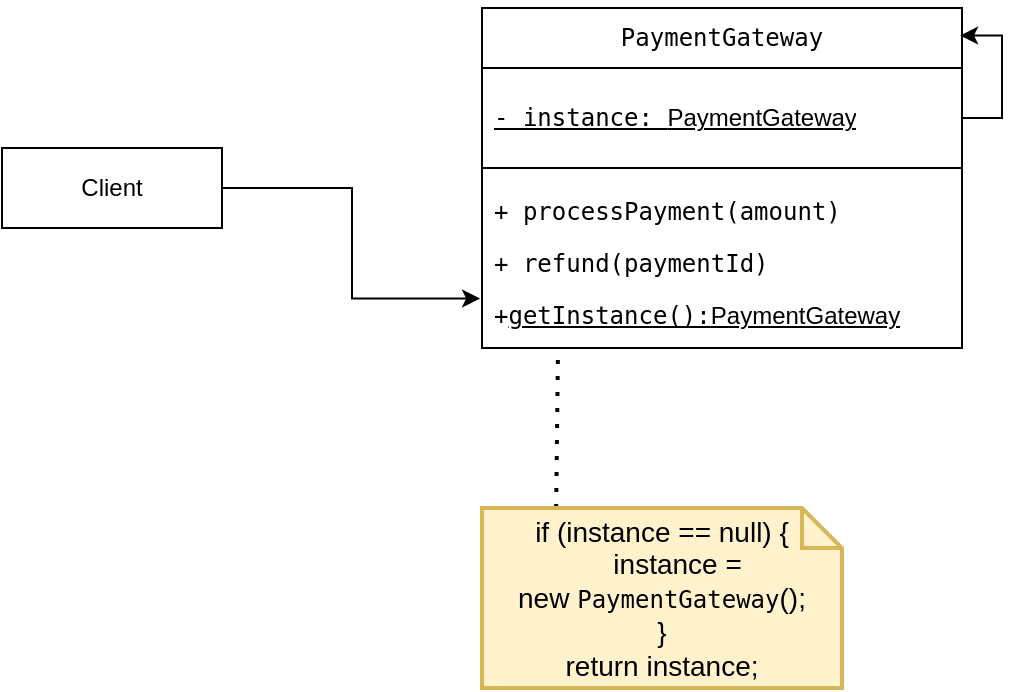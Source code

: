 <mxfile version="27.0.5">
  <diagram name="Page-1" id="EGfo3GoyjYr1iyD1TcTY">
    <mxGraphModel dx="872" dy="431" grid="1" gridSize="10" guides="1" tooltips="1" connect="1" arrows="1" fold="1" page="1" pageScale="1" pageWidth="827" pageHeight="1169" math="0" shadow="0">
      <root>
        <mxCell id="0" />
        <mxCell id="1" parent="0" />
        <mxCell id="3PSYXImZFEKC6B3GylKP-1" value="&lt;p data-pm-slice=&quot;1 1 [&amp;quot;ordered_list&amp;quot;,{&amp;quot;spread&amp;quot;:true,&amp;quot;startingNumber&amp;quot;:1,&amp;quot;start&amp;quot;:881,&amp;quot;end&amp;quot;:1381},&amp;quot;regular_list_item&amp;quot;,{&amp;quot;start&amp;quot;:1247,&amp;quot;end&amp;quot;:1381},&amp;quot;list&amp;quot;,{&amp;quot;spread&amp;quot;:false,&amp;quot;start&amp;quot;:1272,&amp;quot;end&amp;quot;:1381},&amp;quot;regular_list_item&amp;quot;,{&amp;quot;start&amp;quot;:1272,&amp;quot;end&amp;quot;:1311}]&quot;&gt;&lt;span style=&quot;font-family: monospace;&quot;&gt;PaymentGateway&lt;/span&gt;&lt;/p&gt;" style="swimlane;fontStyle=0;childLayout=stackLayout;horizontal=1;startSize=30;horizontalStack=0;resizeParent=1;resizeParentMax=0;resizeLast=0;collapsible=1;marginBottom=0;whiteSpace=wrap;html=1;strokeColor=default;" parent="1" vertex="1">
          <mxGeometry x="380" y="90" width="240" height="170" as="geometry">
            <mxRectangle x="380" y="170" width="60" height="30" as="alternateBounds" />
          </mxGeometry>
        </mxCell>
        <mxCell id="3PSYXImZFEKC6B3GylKP-2" value="&lt;p data-pm-slice=&quot;1 1 [&amp;quot;list&amp;quot;,{&amp;quot;spread&amp;quot;:false,&amp;quot;start&amp;quot;:1055,&amp;quot;end&amp;quot;:1403},&amp;quot;regular_list_item&amp;quot;,{&amp;quot;start&amp;quot;:1093,&amp;quot;end&amp;quot;:1177},&amp;quot;list&amp;quot;,{&amp;quot;spread&amp;quot;:false,&amp;quot;start&amp;quot;:1113,&amp;quot;end&amp;quot;:1177},&amp;quot;regular_list_item&amp;quot;,{&amp;quot;start&amp;quot;:1113,&amp;quot;end&amp;quot;:1177}]&quot;&gt;&lt;code&gt;- instance:&amp;nbsp;&lt;/code&gt;&lt;span style=&quot;background-color: transparent; color: light-dark(rgb(0, 0, 0), rgb(255, 255, 255));&quot;&gt;PaymentGateway&lt;/span&gt;&lt;/p&gt;" style="text;strokeColor=default;fillColor=none;align=left;verticalAlign=middle;spacingLeft=4;spacingRight=4;overflow=hidden;points=[[0,0.5],[1,0.5]];portConstraint=eastwest;rotatable=0;whiteSpace=wrap;html=1;fontStyle=4" parent="3PSYXImZFEKC6B3GylKP-1" vertex="1">
          <mxGeometry y="30" width="240" height="50" as="geometry" />
        </mxCell>
        <mxCell id="3PSYXImZFEKC6B3GylKP-3" style="edgeStyle=orthogonalEdgeStyle;rounded=0;orthogonalLoop=1;jettySize=auto;html=1;exitX=1;exitY=0.5;exitDx=0;exitDy=0;entryX=0.996;entryY=0.081;entryDx=0;entryDy=0;entryPerimeter=0;fontFamily=Helvetica;fontSize=12;fontColor=default;fontStyle=0;horizontal=1;" parent="3PSYXImZFEKC6B3GylKP-1" source="3PSYXImZFEKC6B3GylKP-2" target="3PSYXImZFEKC6B3GylKP-1" edge="1">
          <mxGeometry relative="1" as="geometry" />
        </mxCell>
        <mxCell id="3PSYXImZFEKC6B3GylKP-4" value="&lt;p data-pm-slice=&quot;1 1 [&amp;quot;list&amp;quot;,{&amp;quot;spread&amp;quot;:false,&amp;quot;start&amp;quot;:562,&amp;quot;end&amp;quot;:914},&amp;quot;regular_list_item&amp;quot;,{&amp;quot;start&amp;quot;:687,&amp;quot;end&amp;quot;:849},&amp;quot;list&amp;quot;,{&amp;quot;spread&amp;quot;:false,&amp;quot;start&amp;quot;:704,&amp;quot;end&amp;quot;:849},&amp;quot;regular_list_item&amp;quot;,{&amp;quot;start&amp;quot;:704,&amp;quot;end&amp;quot;:770}]&quot;&gt;&lt;code style=&quot;background-color: transparent; color: light-dark(rgb(0, 0, 0), rgb(255, 255, 255));&quot;&gt;&lt;/code&gt;&lt;/p&gt;&lt;p data-pm-slice=&quot;1 1 [&amp;quot;ordered_list&amp;quot;,{&amp;quot;spread&amp;quot;:true,&amp;quot;startingNumber&amp;quot;:1,&amp;quot;start&amp;quot;:881,&amp;quot;end&amp;quot;:1381},&amp;quot;regular_list_item&amp;quot;,{&amp;quot;start&amp;quot;:1007,&amp;quot;end&amp;quot;:1143},&amp;quot;list&amp;quot;,{&amp;quot;spread&amp;quot;:false,&amp;quot;start&amp;quot;:1038,&amp;quot;end&amp;quot;:1143},&amp;quot;regular_list_item&amp;quot;,{&amp;quot;start&amp;quot;:1087,&amp;quot;end&amp;quot;:1143}]&quot;&gt;&lt;code style=&quot;background-color: transparent; color: light-dark(rgb(0, 0, 0), rgb(255, 255, 255));&quot;&gt;&lt;/code&gt;&lt;/p&gt;&lt;p data-pm-slice=&quot;1 1 [&amp;quot;ordered_list&amp;quot;,{&amp;quot;spread&amp;quot;:true,&amp;quot;startingNumber&amp;quot;:1,&amp;quot;start&amp;quot;:881,&amp;quot;end&amp;quot;:1381},&amp;quot;regular_list_item&amp;quot;,{&amp;quot;start&amp;quot;:1247,&amp;quot;end&amp;quot;:1381},&amp;quot;list&amp;quot;,{&amp;quot;spread&amp;quot;:false,&amp;quot;start&amp;quot;:1272,&amp;quot;end&amp;quot;:1381},&amp;quot;regular_list_item&amp;quot;,{&amp;quot;start&amp;quot;:1315,&amp;quot;end&amp;quot;:1381}]&quot;&gt;&lt;code&gt;+ processPayment(amount)&lt;/code&gt;&lt;/p&gt;&lt;p data-pm-slice=&quot;1 1 [&amp;quot;ordered_list&amp;quot;,{&amp;quot;spread&amp;quot;:true,&amp;quot;startingNumber&amp;quot;:1,&amp;quot;start&amp;quot;:881,&amp;quot;end&amp;quot;:1381},&amp;quot;regular_list_item&amp;quot;,{&amp;quot;start&amp;quot;:1247,&amp;quot;end&amp;quot;:1381},&amp;quot;list&amp;quot;,{&amp;quot;spread&amp;quot;:false,&amp;quot;start&amp;quot;:1272,&amp;quot;end&amp;quot;:1381},&amp;quot;regular_list_item&amp;quot;,{&amp;quot;start&amp;quot;:1315,&amp;quot;end&amp;quot;:1381}]&quot;&gt;&lt;code&gt;&lt;/code&gt;&lt;/p&gt;&lt;p data-pm-slice=&quot;1 1 [&amp;quot;ordered_list&amp;quot;,{&amp;quot;spread&amp;quot;:true,&amp;quot;startingNumber&amp;quot;:1,&amp;quot;start&amp;quot;:881,&amp;quot;end&amp;quot;:1381},&amp;quot;regular_list_item&amp;quot;,{&amp;quot;start&amp;quot;:1247,&amp;quot;end&amp;quot;:1381},&amp;quot;list&amp;quot;,{&amp;quot;spread&amp;quot;:false,&amp;quot;start&amp;quot;:1272,&amp;quot;end&amp;quot;:1381},&amp;quot;regular_list_item&amp;quot;,{&amp;quot;start&amp;quot;:1315,&amp;quot;end&amp;quot;:1381}]&quot;&gt;&lt;code&gt;+ refund(paymentId)&lt;/code&gt;&lt;/p&gt;&lt;p data-pm-slice=&quot;1 1 [&amp;quot;ordered_list&amp;quot;,{&amp;quot;spread&amp;quot;:true,&amp;quot;startingNumber&amp;quot;:1,&amp;quot;start&amp;quot;:881,&amp;quot;end&amp;quot;:1381},&amp;quot;regular_list_item&amp;quot;,{&amp;quot;start&amp;quot;:1007,&amp;quot;end&amp;quot;:1143},&amp;quot;list&amp;quot;,{&amp;quot;spread&amp;quot;:false,&amp;quot;start&amp;quot;:1038,&amp;quot;end&amp;quot;:1143},&amp;quot;regular_list_item&amp;quot;,{&amp;quot;start&amp;quot;:1087,&amp;quot;end&amp;quot;:1143}]&quot;&gt;&lt;code style=&quot;background-color: transparent; color: light-dark(rgb(0, 0, 0), rgb(255, 255, 255));&quot;&gt;+&lt;u&gt;getInstance():&lt;/u&gt;&lt;/code&gt;&lt;span style=&quot;background-color: transparent; color: light-dark(rgb(0, 0, 0), rgb(255, 255, 255));&quot;&gt;&lt;u&gt;PaymentGateway&lt;/u&gt;&lt;/span&gt;&lt;/p&gt;" style="text;strokeColor=none;fillColor=none;align=left;verticalAlign=middle;spacingLeft=4;spacingRight=4;overflow=hidden;points=[[0,0.5],[1,0.5]];portConstraint=eastwest;rotatable=0;whiteSpace=wrap;html=1;strokeWidth=14;fontStyle=0" parent="3PSYXImZFEKC6B3GylKP-1" vertex="1">
          <mxGeometry y="80" width="240" height="90" as="geometry" />
        </mxCell>
        <mxCell id="3PSYXImZFEKC6B3GylKP-5" value="Client" style="rounded=0;whiteSpace=wrap;html=1;strokeColor=default;align=center;verticalAlign=middle;fontFamily=Helvetica;fontSize=12;fontColor=default;fontStyle=0;horizontal=1;fillColor=default;" parent="1" vertex="1">
          <mxGeometry x="140" y="160" width="110" height="40" as="geometry" />
        </mxCell>
        <mxCell id="3PSYXImZFEKC6B3GylKP-6" style="edgeStyle=orthogonalEdgeStyle;rounded=0;orthogonalLoop=1;jettySize=auto;html=1;entryX=-0.004;entryY=0.725;entryDx=0;entryDy=0;entryPerimeter=0;fontFamily=Helvetica;fontSize=12;fontColor=default;fontStyle=0;horizontal=1;" parent="1" source="3PSYXImZFEKC6B3GylKP-5" target="3PSYXImZFEKC6B3GylKP-4" edge="1">
          <mxGeometry relative="1" as="geometry" />
        </mxCell>
        <mxCell id="3PSYXImZFEKC6B3GylKP-7" value="" style="endArrow=none;dashed=1;html=1;dashPattern=1 3;strokeWidth=2;rounded=0;fontFamily=Helvetica;fontSize=12;fontColor=default;fontStyle=0;horizontal=1;exitX=0.206;exitY=0;exitDx=0;exitDy=0;exitPerimeter=0;" parent="1" source="3PSYXImZFEKC6B3GylKP-8" edge="1">
          <mxGeometry width="50" height="50" relative="1" as="geometry">
            <mxPoint x="396.41" y="320" as="sourcePoint" />
            <mxPoint x="418" y="260" as="targetPoint" />
          </mxGeometry>
        </mxCell>
        <mxCell id="3PSYXImZFEKC6B3GylKP-8" value="&lt;div&gt;&lt;font style=&quot;color: rgb(0, 0, 0);&quot;&gt;if (instance == null) {&lt;/font&gt;&lt;/div&gt;&lt;div&gt;&lt;font style=&quot;color: rgb(0, 0, 0);&quot;&gt;&amp;nbsp; &amp;nbsp; instance = new&amp;nbsp;&lt;span style=&quot;font-family: monospace; font-size: 12px;&quot;&gt;PaymentGateway&lt;/span&gt;&lt;span style=&quot;background-color: transparent; color: light-dark(rgb(0, 0, 0), rgb(237, 237, 237));&quot;&gt;();&lt;/span&gt;&lt;br&gt;&lt;/font&gt;&lt;/div&gt;&lt;div&gt;&lt;font style=&quot;color: rgb(0, 0, 0);&quot;&gt;}&lt;/font&gt;&lt;/div&gt;&lt;div&gt;&lt;font style=&quot;color: rgb(0, 0, 0);&quot;&gt;return instance;&lt;/font&gt;&lt;/div&gt;" style="shape=note;strokeWidth=2;fontSize=14;size=20;whiteSpace=wrap;html=1;fillColor=#fff2cc;strokeColor=#d6b656;fontColor=#666600;align=center;verticalAlign=middle;fontFamily=Helvetica;fontStyle=0;horizontal=1;" parent="1" vertex="1">
          <mxGeometry x="380" y="340" width="180" height="90" as="geometry" />
        </mxCell>
      </root>
    </mxGraphModel>
  </diagram>
</mxfile>
